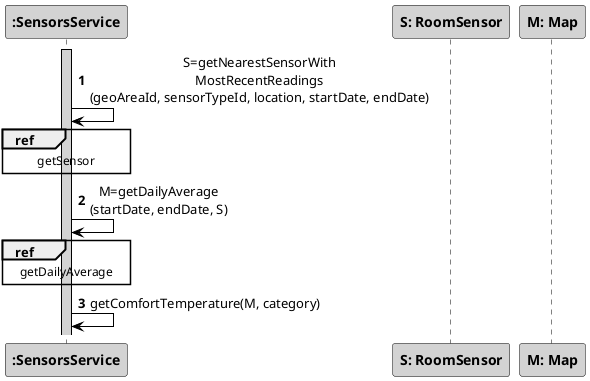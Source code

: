 @startuml
skinparam sequenceMessageAlign center
skinparam sequence {
	ArrowColor Black
	ActorBorderColor DarkBlue
	LifeLineBorderColor black
	LifeLineBackgroundColor LightGrey

	ParticipantBorderColor Black
	ParticipantBackgroundColor LightGrey
	ParticipantFontStyle Bold

	ActorBackgroundColor DimGrey
	ActorFontColor DeepSkyBlue
	ActorFontStyle Bold
	ActorFontSize 17
	ActorFontName Aapex
}
autonumber

activate ":SensorsService"
":SensorsService" -> ":SensorsService": S=getNearestSensorWith\nMostRecentReadings\n(geoAreaId, sensorTypeId, location, startDate, endDate)
ref over ":SensorsService"
getSensor
end
deactivate "S: RoomSensor"
deactivate "M: Map"
":SensorsService" -> ":SensorsService": M=getDailyAverage\n(startDate, endDate, S)
ref over ":SensorsService"
getDailyAverage
end
":SensorsService" -> ":SensorsService": getComfortTemperature(M, category)




@enduml